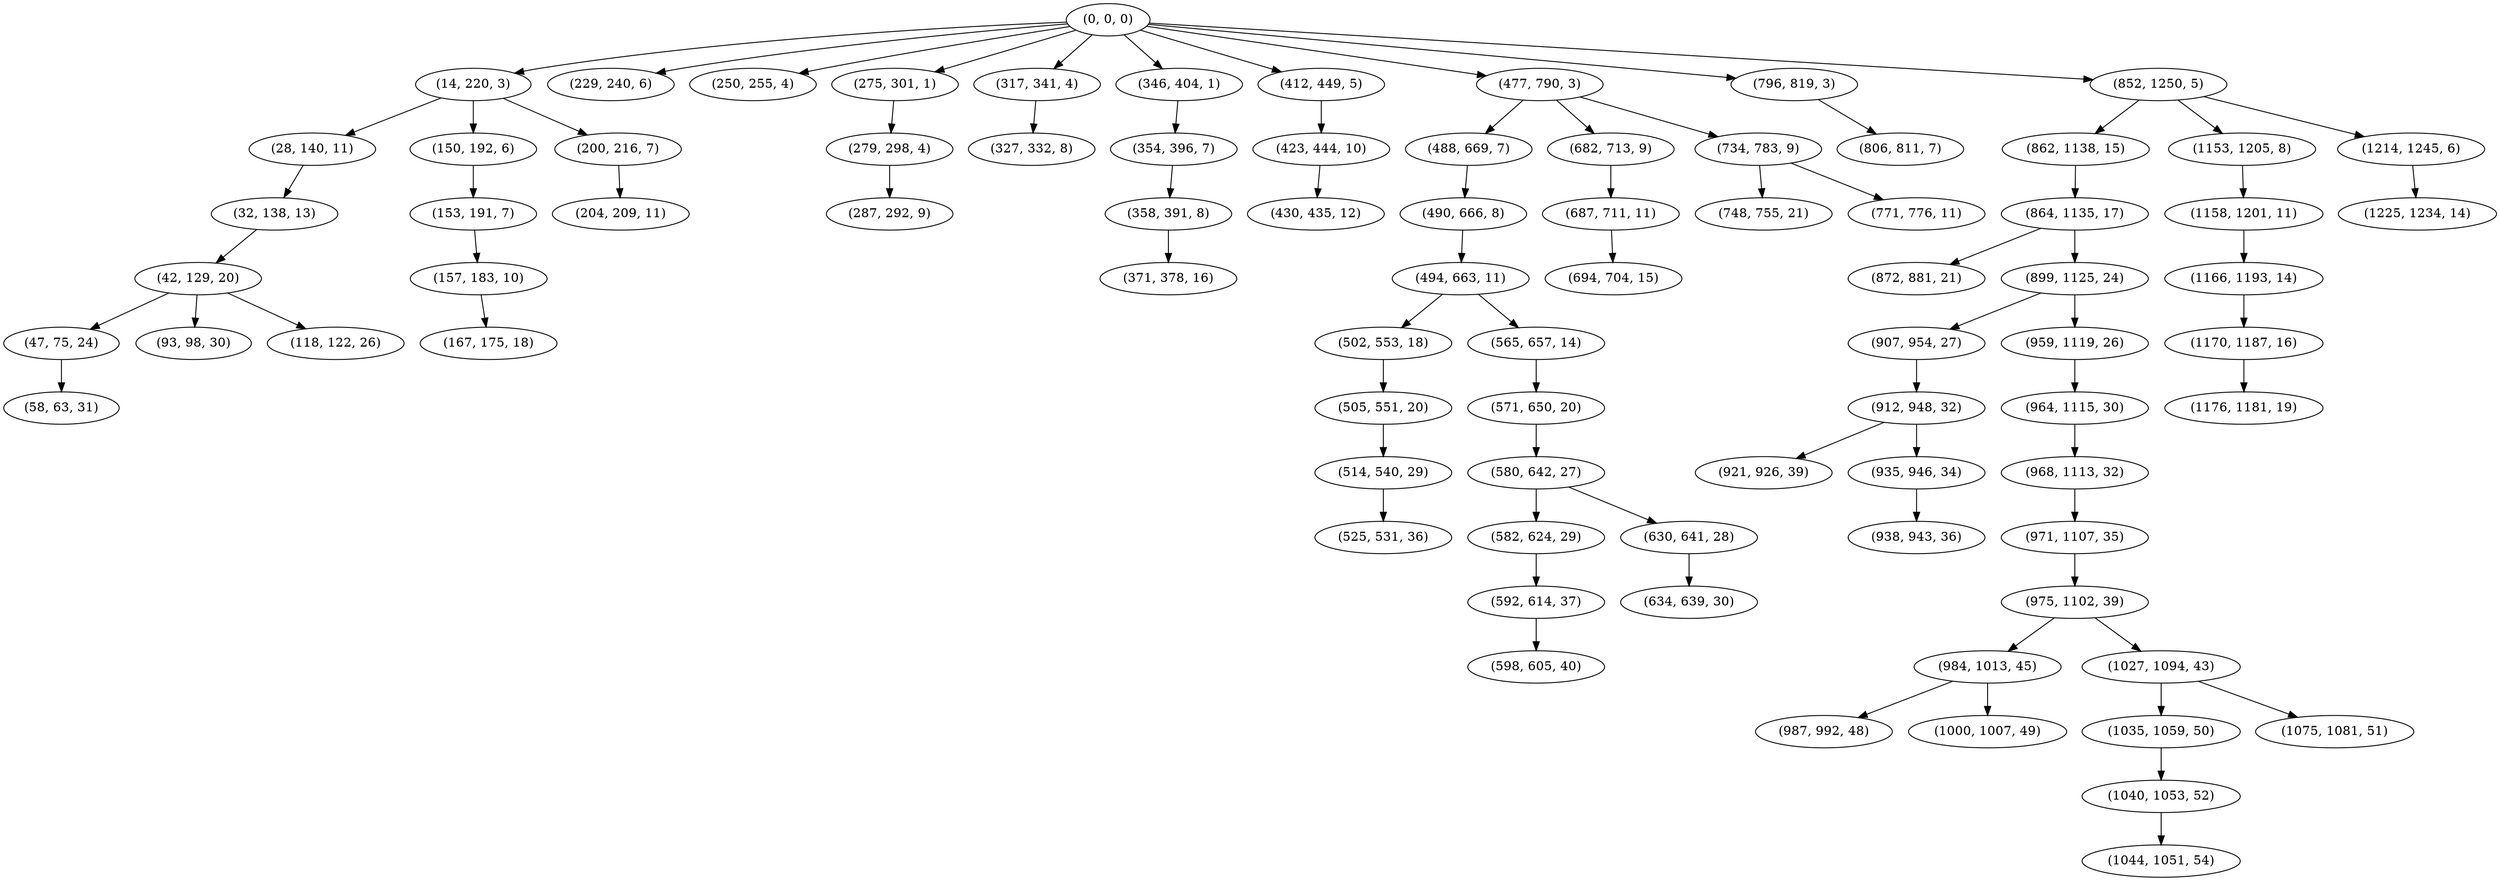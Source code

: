 digraph tree {
    "(0, 0, 0)";
    "(14, 220, 3)";
    "(28, 140, 11)";
    "(32, 138, 13)";
    "(42, 129, 20)";
    "(47, 75, 24)";
    "(58, 63, 31)";
    "(93, 98, 30)";
    "(118, 122, 26)";
    "(150, 192, 6)";
    "(153, 191, 7)";
    "(157, 183, 10)";
    "(167, 175, 18)";
    "(200, 216, 7)";
    "(204, 209, 11)";
    "(229, 240, 6)";
    "(250, 255, 4)";
    "(275, 301, 1)";
    "(279, 298, 4)";
    "(287, 292, 9)";
    "(317, 341, 4)";
    "(327, 332, 8)";
    "(346, 404, 1)";
    "(354, 396, 7)";
    "(358, 391, 8)";
    "(371, 378, 16)";
    "(412, 449, 5)";
    "(423, 444, 10)";
    "(430, 435, 12)";
    "(477, 790, 3)";
    "(488, 669, 7)";
    "(490, 666, 8)";
    "(494, 663, 11)";
    "(502, 553, 18)";
    "(505, 551, 20)";
    "(514, 540, 29)";
    "(525, 531, 36)";
    "(565, 657, 14)";
    "(571, 650, 20)";
    "(580, 642, 27)";
    "(582, 624, 29)";
    "(592, 614, 37)";
    "(598, 605, 40)";
    "(630, 641, 28)";
    "(634, 639, 30)";
    "(682, 713, 9)";
    "(687, 711, 11)";
    "(694, 704, 15)";
    "(734, 783, 9)";
    "(748, 755, 21)";
    "(771, 776, 11)";
    "(796, 819, 3)";
    "(806, 811, 7)";
    "(852, 1250, 5)";
    "(862, 1138, 15)";
    "(864, 1135, 17)";
    "(872, 881, 21)";
    "(899, 1125, 24)";
    "(907, 954, 27)";
    "(912, 948, 32)";
    "(921, 926, 39)";
    "(935, 946, 34)";
    "(938, 943, 36)";
    "(959, 1119, 26)";
    "(964, 1115, 30)";
    "(968, 1113, 32)";
    "(971, 1107, 35)";
    "(975, 1102, 39)";
    "(984, 1013, 45)";
    "(987, 992, 48)";
    "(1000, 1007, 49)";
    "(1027, 1094, 43)";
    "(1035, 1059, 50)";
    "(1040, 1053, 52)";
    "(1044, 1051, 54)";
    "(1075, 1081, 51)";
    "(1153, 1205, 8)";
    "(1158, 1201, 11)";
    "(1166, 1193, 14)";
    "(1170, 1187, 16)";
    "(1176, 1181, 19)";
    "(1214, 1245, 6)";
    "(1225, 1234, 14)";
    "(0, 0, 0)" -> "(14, 220, 3)";
    "(0, 0, 0)" -> "(229, 240, 6)";
    "(0, 0, 0)" -> "(250, 255, 4)";
    "(0, 0, 0)" -> "(275, 301, 1)";
    "(0, 0, 0)" -> "(317, 341, 4)";
    "(0, 0, 0)" -> "(346, 404, 1)";
    "(0, 0, 0)" -> "(412, 449, 5)";
    "(0, 0, 0)" -> "(477, 790, 3)";
    "(0, 0, 0)" -> "(796, 819, 3)";
    "(0, 0, 0)" -> "(852, 1250, 5)";
    "(14, 220, 3)" -> "(28, 140, 11)";
    "(14, 220, 3)" -> "(150, 192, 6)";
    "(14, 220, 3)" -> "(200, 216, 7)";
    "(28, 140, 11)" -> "(32, 138, 13)";
    "(32, 138, 13)" -> "(42, 129, 20)";
    "(42, 129, 20)" -> "(47, 75, 24)";
    "(42, 129, 20)" -> "(93, 98, 30)";
    "(42, 129, 20)" -> "(118, 122, 26)";
    "(47, 75, 24)" -> "(58, 63, 31)";
    "(150, 192, 6)" -> "(153, 191, 7)";
    "(153, 191, 7)" -> "(157, 183, 10)";
    "(157, 183, 10)" -> "(167, 175, 18)";
    "(200, 216, 7)" -> "(204, 209, 11)";
    "(275, 301, 1)" -> "(279, 298, 4)";
    "(279, 298, 4)" -> "(287, 292, 9)";
    "(317, 341, 4)" -> "(327, 332, 8)";
    "(346, 404, 1)" -> "(354, 396, 7)";
    "(354, 396, 7)" -> "(358, 391, 8)";
    "(358, 391, 8)" -> "(371, 378, 16)";
    "(412, 449, 5)" -> "(423, 444, 10)";
    "(423, 444, 10)" -> "(430, 435, 12)";
    "(477, 790, 3)" -> "(488, 669, 7)";
    "(477, 790, 3)" -> "(682, 713, 9)";
    "(477, 790, 3)" -> "(734, 783, 9)";
    "(488, 669, 7)" -> "(490, 666, 8)";
    "(490, 666, 8)" -> "(494, 663, 11)";
    "(494, 663, 11)" -> "(502, 553, 18)";
    "(494, 663, 11)" -> "(565, 657, 14)";
    "(502, 553, 18)" -> "(505, 551, 20)";
    "(505, 551, 20)" -> "(514, 540, 29)";
    "(514, 540, 29)" -> "(525, 531, 36)";
    "(565, 657, 14)" -> "(571, 650, 20)";
    "(571, 650, 20)" -> "(580, 642, 27)";
    "(580, 642, 27)" -> "(582, 624, 29)";
    "(580, 642, 27)" -> "(630, 641, 28)";
    "(582, 624, 29)" -> "(592, 614, 37)";
    "(592, 614, 37)" -> "(598, 605, 40)";
    "(630, 641, 28)" -> "(634, 639, 30)";
    "(682, 713, 9)" -> "(687, 711, 11)";
    "(687, 711, 11)" -> "(694, 704, 15)";
    "(734, 783, 9)" -> "(748, 755, 21)";
    "(734, 783, 9)" -> "(771, 776, 11)";
    "(796, 819, 3)" -> "(806, 811, 7)";
    "(852, 1250, 5)" -> "(862, 1138, 15)";
    "(852, 1250, 5)" -> "(1153, 1205, 8)";
    "(852, 1250, 5)" -> "(1214, 1245, 6)";
    "(862, 1138, 15)" -> "(864, 1135, 17)";
    "(864, 1135, 17)" -> "(872, 881, 21)";
    "(864, 1135, 17)" -> "(899, 1125, 24)";
    "(899, 1125, 24)" -> "(907, 954, 27)";
    "(899, 1125, 24)" -> "(959, 1119, 26)";
    "(907, 954, 27)" -> "(912, 948, 32)";
    "(912, 948, 32)" -> "(921, 926, 39)";
    "(912, 948, 32)" -> "(935, 946, 34)";
    "(935, 946, 34)" -> "(938, 943, 36)";
    "(959, 1119, 26)" -> "(964, 1115, 30)";
    "(964, 1115, 30)" -> "(968, 1113, 32)";
    "(968, 1113, 32)" -> "(971, 1107, 35)";
    "(971, 1107, 35)" -> "(975, 1102, 39)";
    "(975, 1102, 39)" -> "(984, 1013, 45)";
    "(975, 1102, 39)" -> "(1027, 1094, 43)";
    "(984, 1013, 45)" -> "(987, 992, 48)";
    "(984, 1013, 45)" -> "(1000, 1007, 49)";
    "(1027, 1094, 43)" -> "(1035, 1059, 50)";
    "(1027, 1094, 43)" -> "(1075, 1081, 51)";
    "(1035, 1059, 50)" -> "(1040, 1053, 52)";
    "(1040, 1053, 52)" -> "(1044, 1051, 54)";
    "(1153, 1205, 8)" -> "(1158, 1201, 11)";
    "(1158, 1201, 11)" -> "(1166, 1193, 14)";
    "(1166, 1193, 14)" -> "(1170, 1187, 16)";
    "(1170, 1187, 16)" -> "(1176, 1181, 19)";
    "(1214, 1245, 6)" -> "(1225, 1234, 14)";
}
